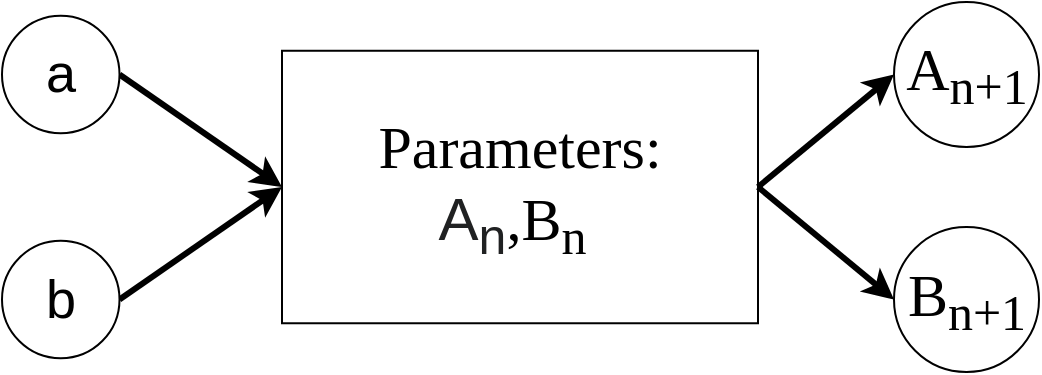<mxfile version="14.9.6" type="device"><diagram name="Page-1" id="Hyn9srdIfAySp8I4nnRV"><mxGraphModel dx="1086" dy="846" grid="1" gridSize="10" guides="1" tooltips="1" connect="1" arrows="1" fold="1" page="1" pageScale="1" pageWidth="827" pageHeight="1169" math="0" shadow="0"><root><mxCell id="0"/><mxCell id="1" parent="0"/><mxCell id="lSu6XosMHB8M2Rj8Kcw--3" value="" style="endArrow=classic;html=1;rounded=0;fontSize=20;exitX=1;exitY=0.5;exitDx=0;exitDy=0;entryX=0;entryY=0.5;entryDx=0;entryDy=0;strokeWidth=3;" parent="1" source="lGWNokAuxr3JMAI9sUSX-3" target="lSu6XosMHB8M2Rj8Kcw--5" edge="1"><mxGeometry width="50" height="50" relative="1" as="geometry"><mxPoint x="190" y="191.25" as="sourcePoint"/><mxPoint x="352" y="232.5" as="targetPoint"/></mxGeometry></mxCell><mxCell id="lSu6XosMHB8M2Rj8Kcw--5" value="&lt;font face=&quot;Times New Roman&quot; style=&quot;font-size: 30px&quot;&gt;Parameters:&lt;br&gt;&lt;/font&gt;&lt;font color=&quot;#202122&quot; face=&quot;athena, gentium, gentium plus, palatino linotype, arial unicode ms, lucida sans unicode, lucida grande, code2000, sans-serif&quot; style=&quot;text-indent: 42px ; background-color: rgb(255 , 255 , 255)&quot;&gt;A&lt;sub&gt;n&lt;/sub&gt;&lt;/font&gt;&lt;font style=&quot;text-indent: 42px ; font-family: &amp;#34;times new roman&amp;#34;&quot;&gt;,B&lt;sub&gt;n&lt;/sub&gt;&lt;/font&gt;&lt;font style=&quot;text-indent: 42px ; font-family: &amp;#34;times new roman&amp;#34;&quot;&gt;&amp;nbsp;&lt;/font&gt;&lt;font face=&quot;Times New Roman&quot; style=&quot;font-size: 30px&quot;&gt;&lt;br&gt;&lt;/font&gt;" style="rounded=0;whiteSpace=wrap;html=1;fontSize=30;" parent="1" vertex="1"><mxGeometry x="270" y="179.38" width="238" height="136.25" as="geometry"/></mxCell><mxCell id="lSu6XosMHB8M2Rj8Kcw--8" value="" style="endArrow=classic;html=1;rounded=0;fontFamily=Times New Roman;fontSize=20;exitX=1;exitY=0.5;exitDx=0;exitDy=0;entryX=0;entryY=0.5;entryDx=0;entryDy=0;strokeWidth=3;" parent="1" source="lSu6XosMHB8M2Rj8Kcw--5" target="lSu6XosMHB8M2Rj8Kcw--10" edge="1"><mxGeometry width="50" height="50" relative="1" as="geometry"><mxPoint x="542" y="420" as="sourcePoint"/><mxPoint x="552" y="200" as="targetPoint"/></mxGeometry></mxCell><mxCell id="lSu6XosMHB8M2Rj8Kcw--9" value="" style="endArrow=classic;html=1;rounded=0;fontFamily=Times New Roman;fontSize=20;exitX=1;exitY=0.5;exitDx=0;exitDy=0;entryX=0;entryY=0.5;entryDx=0;entryDy=0;strokeWidth=3;" parent="1" source="lSu6XosMHB8M2Rj8Kcw--5" target="lSu6XosMHB8M2Rj8Kcw--11" edge="1"><mxGeometry width="50" height="50" relative="1" as="geometry"><mxPoint x="502" y="256" as="sourcePoint"/><mxPoint x="552" y="280" as="targetPoint"/></mxGeometry></mxCell><mxCell id="lSu6XosMHB8M2Rj8Kcw--10" value="A&lt;sub&gt;n+1&lt;/sub&gt;" style="ellipse;whiteSpace=wrap;html=1;aspect=fixed;fontFamily=Times New Roman;align=center;verticalAlign=middle;fontSize=30;" parent="1" vertex="1"><mxGeometry x="576" y="155" width="72.5" height="72.5" as="geometry"/></mxCell><mxCell id="lSu6XosMHB8M2Rj8Kcw--11" value="&lt;span style=&quot;font-size: 30px&quot;&gt;B&lt;sub&gt;n+1&lt;/sub&gt;&lt;/span&gt;" style="ellipse;whiteSpace=wrap;html=1;aspect=fixed;fontFamily=Times New Roman;align=center;verticalAlign=middle;fontSize=30;" parent="1" vertex="1"><mxGeometry x="576" y="267.5" width="72.5" height="72.5" as="geometry"/></mxCell><mxCell id="lGWNokAuxr3JMAI9sUSX-2" value="" style="endArrow=classic;html=1;rounded=0;fontSize=20;exitX=1;exitY=0.5;exitDx=0;exitDy=0;entryX=0;entryY=0.5;entryDx=0;entryDy=0;strokeWidth=3;" edge="1" parent="1" source="lGWNokAuxr3JMAI9sUSX-4" target="lSu6XosMHB8M2Rj8Kcw--5"><mxGeometry width="50" height="50" relative="1" as="geometry"><mxPoint x="190" y="303.75" as="sourcePoint"/><mxPoint x="280" y="257.505" as="targetPoint"/></mxGeometry></mxCell><mxCell id="lGWNokAuxr3JMAI9sUSX-3" value="&lt;font style=&quot;font-size: 27px&quot;&gt;a&lt;/font&gt;" style="ellipse;whiteSpace=wrap;html=1;aspect=fixed;" vertex="1" parent="1"><mxGeometry x="130" y="161.87" width="58.75" height="58.75" as="geometry"/></mxCell><mxCell id="lGWNokAuxr3JMAI9sUSX-4" value="&lt;span style=&quot;font-size: 27px&quot;&gt;b&lt;/span&gt;" style="ellipse;whiteSpace=wrap;html=1;aspect=fixed;" vertex="1" parent="1"><mxGeometry x="130" y="274.37" width="58.75" height="58.75" as="geometry"/></mxCell></root></mxGraphModel></diagram></mxfile>
